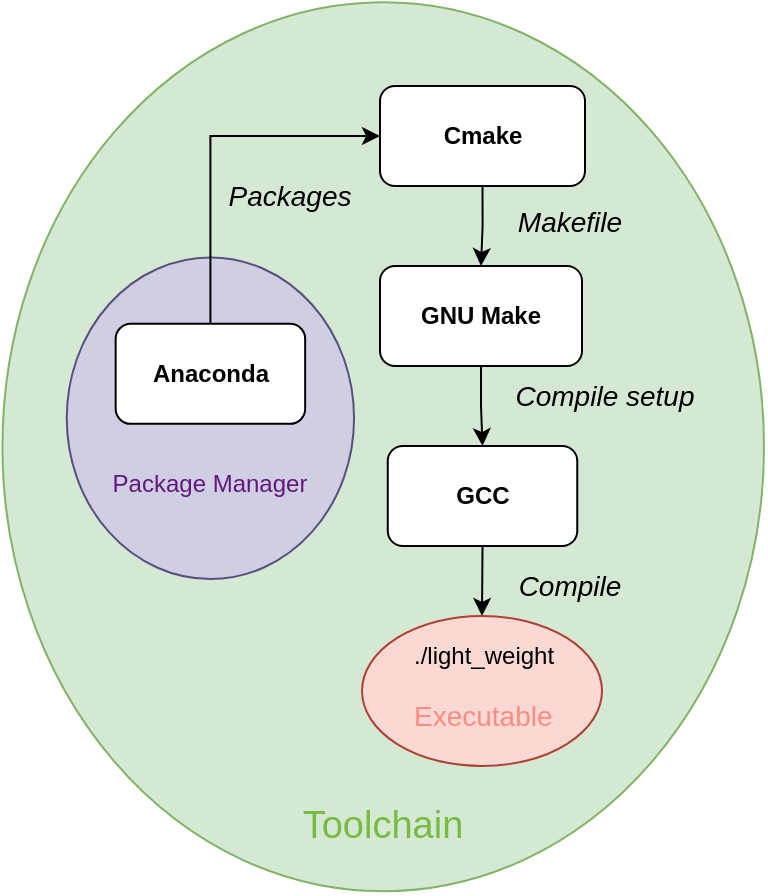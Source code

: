 <mxfile version="20.7.4" type="github">
  <diagram id="cTGldeqNeF3A95PK3O-C" name="Page-1">
    <mxGraphModel dx="1194" dy="797" grid="1" gridSize="10" guides="1" tooltips="1" connect="1" arrows="1" fold="1" page="1" pageScale="1" pageWidth="827" pageHeight="1169" math="0" shadow="0">
      <root>
        <mxCell id="0" />
        <mxCell id="1" parent="0" />
        <mxCell id="ZYnMo41hrXBqOUrwqI8F-9" value="" style="ellipse;whiteSpace=wrap;html=1;fillColor=#d5e8d4;rotation=90;strokeColor=#82B366;" parent="1" vertex="1">
          <mxGeometry x="218.35" y="220.0" width="444.51" height="380.78" as="geometry" />
        </mxCell>
        <mxCell id="ZYnMo41hrXBqOUrwqI8F-16" style="edgeStyle=orthogonalEdgeStyle;rounded=0;orthogonalLoop=1;jettySize=auto;html=1;exitX=0.5;exitY=1;exitDx=0;exitDy=0;fontSize=17;fontColor=#77bb41;" parent="1" source="ZYnMo41hrXBqOUrwqI8F-6" target="ZYnMo41hrXBqOUrwqI8F-7" edge="1">
          <mxGeometry relative="1" as="geometry" />
        </mxCell>
        <mxCell id="ZYnMo41hrXBqOUrwqI8F-6" value="&lt;b&gt;Cmake&lt;/b&gt;" style="rounded=1;whiteSpace=wrap;html=1;" parent="1" vertex="1">
          <mxGeometry x="439" y="230" width="102.5" height="50" as="geometry" />
        </mxCell>
        <mxCell id="ZYnMo41hrXBqOUrwqI8F-17" style="edgeStyle=orthogonalEdgeStyle;rounded=0;orthogonalLoop=1;jettySize=auto;html=1;exitX=0.5;exitY=1;exitDx=0;exitDy=0;entryX=0.5;entryY=0;entryDx=0;entryDy=0;fontSize=17;fontColor=#77bb41;" parent="1" source="ZYnMo41hrXBqOUrwqI8F-7" target="ZYnMo41hrXBqOUrwqI8F-8" edge="1">
          <mxGeometry relative="1" as="geometry" />
        </mxCell>
        <mxCell id="ZYnMo41hrXBqOUrwqI8F-7" value="&lt;b&gt;GNU Make&lt;/b&gt;" style="rounded=1;whiteSpace=wrap;html=1;" parent="1" vertex="1">
          <mxGeometry x="439" y="320" width="101" height="50" as="geometry" />
        </mxCell>
        <mxCell id="ZYnMo41hrXBqOUrwqI8F-23" style="edgeStyle=orthogonalEdgeStyle;rounded=0;orthogonalLoop=1;jettySize=auto;html=1;exitX=0.5;exitY=1;exitDx=0;exitDy=0;entryX=0.5;entryY=0;entryDx=0;entryDy=0;fontSize=14;fontColor=#ff8c82;" parent="1" source="ZYnMo41hrXBqOUrwqI8F-8" target="ZYnMo41hrXBqOUrwqI8F-19" edge="1">
          <mxGeometry relative="1" as="geometry" />
        </mxCell>
        <mxCell id="ZYnMo41hrXBqOUrwqI8F-8" value="&lt;b&gt;GCC&lt;/b&gt;" style="rounded=1;whiteSpace=wrap;html=1;" parent="1" vertex="1">
          <mxGeometry x="442.88" y="410" width="94.75" height="50" as="geometry" />
        </mxCell>
        <mxCell id="ZYnMo41hrXBqOUrwqI8F-10" value="" style="ellipse;whiteSpace=wrap;html=1;strokeColor=#56517e;fillColor=#d0cee2;rotation=-90;" parent="1" vertex="1">
          <mxGeometry x="273.8" y="324.29" width="160.8" height="143.65" as="geometry" />
        </mxCell>
        <mxCell id="M0u8ejIow3Axr5twfxeR-1" style="edgeStyle=orthogonalEdgeStyle;rounded=0;orthogonalLoop=1;jettySize=auto;html=1;exitX=0.5;exitY=0;exitDx=0;exitDy=0;entryX=0;entryY=0.5;entryDx=0;entryDy=0;" edge="1" parent="1" source="ZYnMo41hrXBqOUrwqI8F-12" target="ZYnMo41hrXBqOUrwqI8F-6">
          <mxGeometry relative="1" as="geometry" />
        </mxCell>
        <mxCell id="ZYnMo41hrXBqOUrwqI8F-12" value="&lt;b&gt;Anaconda&lt;/b&gt;" style="rounded=1;whiteSpace=wrap;html=1;movable=1;resizable=1;rotatable=1;deletable=1;editable=1;connectable=1;" parent="1" vertex="1">
          <mxGeometry x="306.83" y="348.92" width="94.75" height="50" as="geometry" />
        </mxCell>
        <mxCell id="ZYnMo41hrXBqOUrwqI8F-14" value="Package Manager" style="text;html=1;strokeColor=#56517E;fillColor=#d0cee2;align=center;verticalAlign=middle;whiteSpace=wrap;rounded=0;fontColor=#61177c;opacity=0;" parent="1" vertex="1">
          <mxGeometry x="284.2" y="408.92" width="140" height="40" as="geometry" />
        </mxCell>
        <mxCell id="ZYnMo41hrXBqOUrwqI8F-15" value="&lt;font style=&quot;font-size: 19px;&quot; color=&quot;#77bb41&quot;&gt;Toolchain&lt;/font&gt;" style="text;html=1;strokeColor=#56517E;fillColor=#d0cee2;align=center;verticalAlign=middle;whiteSpace=wrap;rounded=0;fontColor=#61177c;opacity=0;" parent="1" vertex="1">
          <mxGeometry x="382.21" y="580" width="116.79" height="40" as="geometry" />
        </mxCell>
        <mxCell id="ZYnMo41hrXBqOUrwqI8F-19" value="" style="ellipse;whiteSpace=wrap;html=1;strokeColor=#ae4132;fontSize=17;fillColor=#fad9d5;" parent="1" vertex="1">
          <mxGeometry x="430" y="495" width="120" height="75" as="geometry" />
        </mxCell>
        <mxCell id="ZYnMo41hrXBqOUrwqI8F-5" value="./light_weight" style="text;strokeColor=none;fillColor=none;align=left;verticalAlign=middle;spacingLeft=4;spacingRight=4;overflow=hidden;points=[[0,0.5],[1,0.5]];portConstraint=eastwest;rotatable=0;whiteSpace=wrap;html=1;" parent="1" vertex="1">
          <mxGeometry x="449.5" y="500" width="80" height="30" as="geometry" />
        </mxCell>
        <mxCell id="ZYnMo41hrXBqOUrwqI8F-21" value="&lt;font color=&quot;#ff8c82&quot; style=&quot;font-size: 14px;&quot;&gt;Executable&lt;/font&gt;" style="text;strokeColor=none;fillColor=none;align=left;verticalAlign=middle;spacingLeft=4;spacingRight=4;overflow=hidden;points=[[0,0.5],[1,0.5]];portConstraint=eastwest;rotatable=0;whiteSpace=wrap;html=1;" parent="1" vertex="1">
          <mxGeometry x="449.5" y="530" width="80" height="30" as="geometry" />
        </mxCell>
        <mxCell id="ZYnMo41hrXBqOUrwqI8F-24" value="Makefile" style="text;html=1;strokeColor=none;fillColor=none;align=center;verticalAlign=middle;whiteSpace=wrap;rounded=0;fontSize=14;fontColor=#000000;fontStyle=2" parent="1" vertex="1">
          <mxGeometry x="504.01" y="282.7" width="60" height="30" as="geometry" />
        </mxCell>
        <mxCell id="ZYnMo41hrXBqOUrwqI8F-25" value="Compile" style="text;html=1;strokeColor=none;fillColor=none;align=center;verticalAlign=middle;whiteSpace=wrap;rounded=0;fontSize=14;fontColor=#000000;fontStyle=2" parent="1" vertex="1">
          <mxGeometry x="504.01" y="465" width="60" height="30" as="geometry" />
        </mxCell>
        <mxCell id="ZYnMo41hrXBqOUrwqI8F-26" value="Compile setup" style="text;html=1;strokeColor=none;fillColor=none;align=center;verticalAlign=middle;whiteSpace=wrap;rounded=0;fontSize=14;fontColor=#000000;fontStyle=2" parent="1" vertex="1">
          <mxGeometry x="499" y="370" width="104.99" height="30" as="geometry" />
        </mxCell>
        <mxCell id="M0u8ejIow3Axr5twfxeR-2" value="Packages" style="text;html=1;strokeColor=none;fillColor=none;align=center;verticalAlign=middle;whiteSpace=wrap;rounded=0;fontSize=14;fontColor=#000000;fontStyle=2" vertex="1" parent="1">
          <mxGeometry x="364.2" y="270" width="60" height="30" as="geometry" />
        </mxCell>
      </root>
    </mxGraphModel>
  </diagram>
</mxfile>
